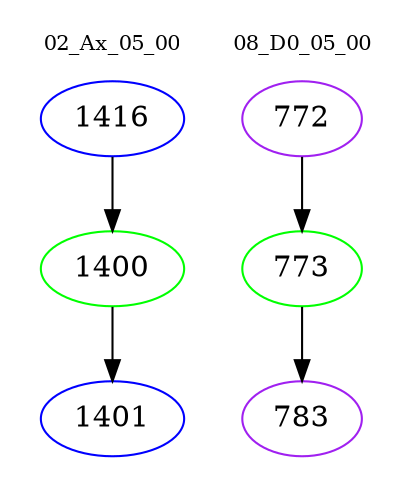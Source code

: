 digraph{
subgraph cluster_0 {
color = white
label = "02_Ax_05_00";
fontsize=10;
T0_1416 [label="1416", color="blue"]
T0_1416 -> T0_1400 [color="black"]
T0_1400 [label="1400", color="green"]
T0_1400 -> T0_1401 [color="black"]
T0_1401 [label="1401", color="blue"]
}
subgraph cluster_1 {
color = white
label = "08_D0_05_00";
fontsize=10;
T1_772 [label="772", color="purple"]
T1_772 -> T1_773 [color="black"]
T1_773 [label="773", color="green"]
T1_773 -> T1_783 [color="black"]
T1_783 [label="783", color="purple"]
}
}
